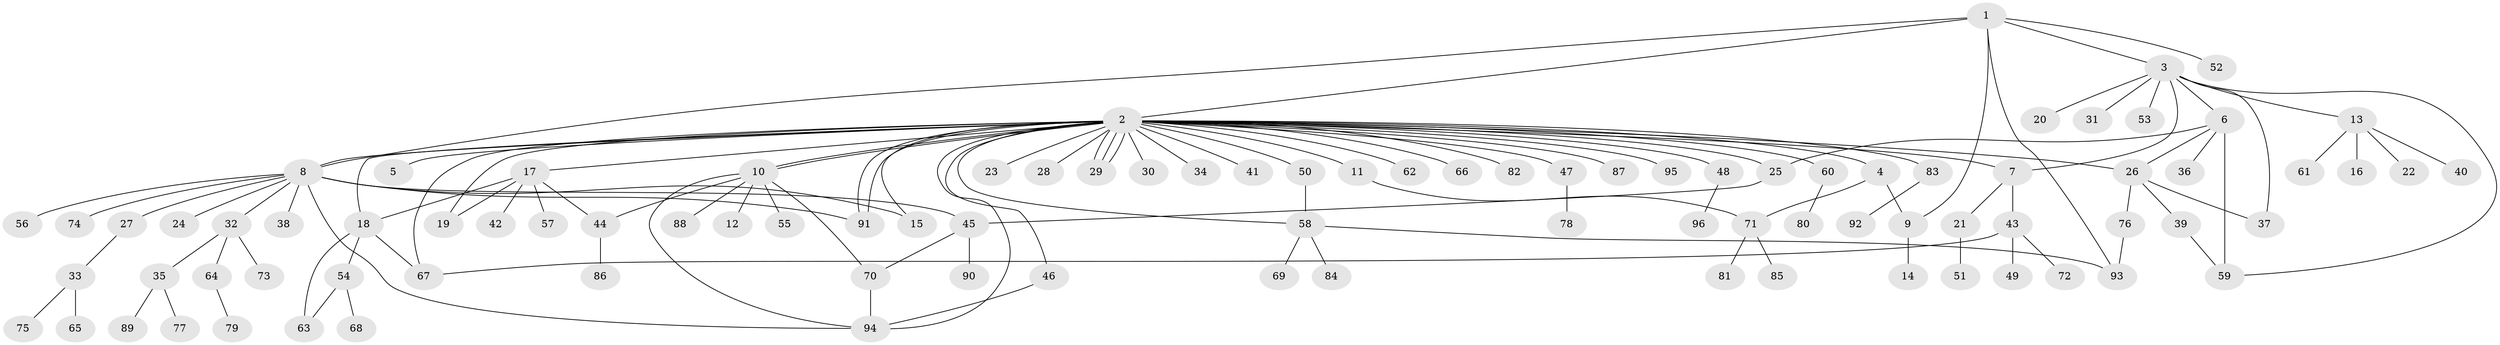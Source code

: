 // Generated by graph-tools (version 1.1) at 2025/35/03/09/25 02:35:22]
// undirected, 96 vertices, 125 edges
graph export_dot {
graph [start="1"]
  node [color=gray90,style=filled];
  1;
  2;
  3;
  4;
  5;
  6;
  7;
  8;
  9;
  10;
  11;
  12;
  13;
  14;
  15;
  16;
  17;
  18;
  19;
  20;
  21;
  22;
  23;
  24;
  25;
  26;
  27;
  28;
  29;
  30;
  31;
  32;
  33;
  34;
  35;
  36;
  37;
  38;
  39;
  40;
  41;
  42;
  43;
  44;
  45;
  46;
  47;
  48;
  49;
  50;
  51;
  52;
  53;
  54;
  55;
  56;
  57;
  58;
  59;
  60;
  61;
  62;
  63;
  64;
  65;
  66;
  67;
  68;
  69;
  70;
  71;
  72;
  73;
  74;
  75;
  76;
  77;
  78;
  79;
  80;
  81;
  82;
  83;
  84;
  85;
  86;
  87;
  88;
  89;
  90;
  91;
  92;
  93;
  94;
  95;
  96;
  1 -- 2;
  1 -- 3;
  1 -- 8;
  1 -- 9;
  1 -- 52;
  1 -- 93;
  2 -- 4;
  2 -- 5;
  2 -- 7;
  2 -- 8;
  2 -- 10;
  2 -- 10;
  2 -- 11;
  2 -- 15;
  2 -- 17;
  2 -- 18;
  2 -- 19;
  2 -- 23;
  2 -- 25;
  2 -- 26;
  2 -- 28;
  2 -- 29;
  2 -- 29;
  2 -- 29;
  2 -- 30;
  2 -- 34;
  2 -- 41;
  2 -- 46;
  2 -- 47;
  2 -- 48;
  2 -- 50;
  2 -- 58;
  2 -- 60;
  2 -- 62;
  2 -- 66;
  2 -- 67;
  2 -- 82;
  2 -- 83;
  2 -- 87;
  2 -- 91;
  2 -- 91;
  2 -- 94;
  2 -- 95;
  3 -- 6;
  3 -- 7;
  3 -- 13;
  3 -- 20;
  3 -- 31;
  3 -- 37;
  3 -- 53;
  3 -- 59;
  4 -- 9;
  4 -- 71;
  6 -- 25;
  6 -- 26;
  6 -- 36;
  6 -- 59;
  7 -- 21;
  7 -- 43;
  8 -- 15;
  8 -- 24;
  8 -- 27;
  8 -- 32;
  8 -- 38;
  8 -- 45;
  8 -- 56;
  8 -- 74;
  8 -- 91;
  8 -- 94;
  9 -- 14;
  10 -- 12;
  10 -- 44;
  10 -- 55;
  10 -- 70;
  10 -- 88;
  10 -- 94;
  11 -- 71;
  13 -- 16;
  13 -- 22;
  13 -- 40;
  13 -- 61;
  17 -- 18;
  17 -- 19;
  17 -- 42;
  17 -- 44;
  17 -- 57;
  18 -- 54;
  18 -- 63;
  18 -- 67;
  21 -- 51;
  25 -- 45;
  26 -- 37;
  26 -- 39;
  26 -- 76;
  27 -- 33;
  32 -- 35;
  32 -- 64;
  32 -- 73;
  33 -- 65;
  33 -- 75;
  35 -- 77;
  35 -- 89;
  39 -- 59;
  43 -- 49;
  43 -- 67;
  43 -- 72;
  44 -- 86;
  45 -- 70;
  45 -- 90;
  46 -- 94;
  47 -- 78;
  48 -- 96;
  50 -- 58;
  54 -- 63;
  54 -- 68;
  58 -- 69;
  58 -- 84;
  58 -- 93;
  60 -- 80;
  64 -- 79;
  70 -- 94;
  71 -- 81;
  71 -- 85;
  76 -- 93;
  83 -- 92;
}
